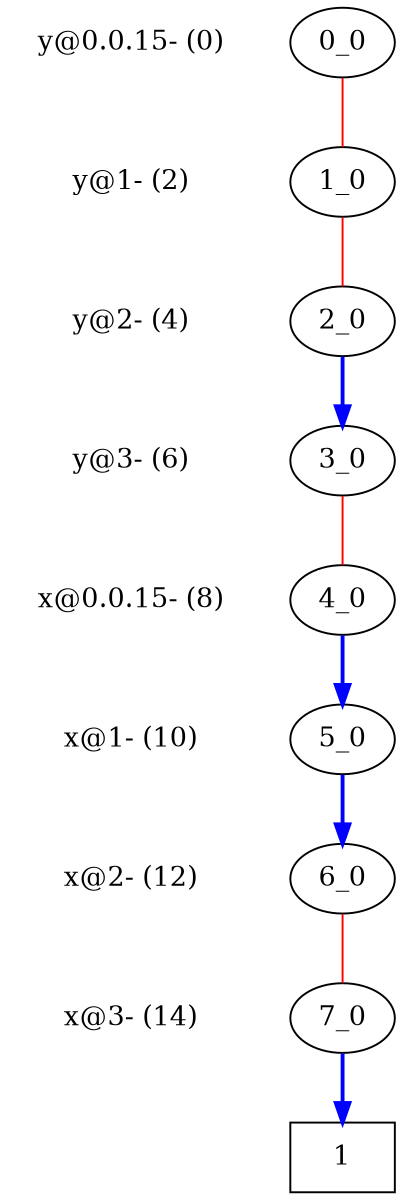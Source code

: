digraph "DD" { size = "8,8" 
  center = true; 
edge [dir = none];
{ node [shape = plaintext];
  edge [style = invis];
 "CONST NODES" [style = invis];
"y@0.0.15- (0)" -> "y@1- (2)" -> "y@2- (4)" -> "y@3- (6)" -> "x@0.0.15- (8)" -> "x@1- (10)" -> "x@2- (12)" -> "x@3- (14)" -> "CONST NODES"
}
{ rank = same; "y@0.0.15- (0)";  "0_0"; 
}
{ rank = same; "y@1- (2)";  "1_0"; 
}
{ rank = same; "y@2- (4)";  "2_0"; 
}
{ rank = same; "y@3- (6)";  "3_0"; 
}
{ rank = same; "x@0.0.15- (8)";  "4_0"; 
}
{ rank = same; "x@1- (10)";  "5_0"; 
}
{ rank = same; "x@2- (12)";  "6_0"; 
}
{ rank = same; "x@3- (14)";  "7_0"; 
}
{ rank = same; "CONST NODES";
{ node [shape = box]; "1"; }} "0_0" -> "1_0"[color=red];
 "1_0" -> "2_0"[color=red];
 "2_0" -> "3_0"[color=blue,style=bold,dir=forward];
 "3_0" -> "4_0"[color=red];
 "4_0" -> "5_0"[color=blue,style=bold,dir=forward];
 "5_0" -> "6_0"[color=blue,style=bold,dir=forward];
 "6_0" -> "7_0"[color=red];
 "7_0" ->"1"[color=blue,style=bold,dir=forward];

}
